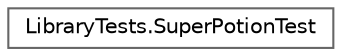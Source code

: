 digraph "Graphical Class Hierarchy"
{
 // INTERACTIVE_SVG=YES
 // LATEX_PDF_SIZE
  bgcolor="transparent";
  edge [fontname=Helvetica,fontsize=10,labelfontname=Helvetica,labelfontsize=10];
  node [fontname=Helvetica,fontsize=10,shape=box,height=0.2,width=0.4];
  rankdir="LR";
  Node0 [id="Node000000",label="LibraryTests.SuperPotionTest",height=0.2,width=0.4,color="grey40", fillcolor="white", style="filled",URL="$classLibraryTests_1_1SuperPotionTest.html",tooltip="Test de la clase SuperPotion"];
}
